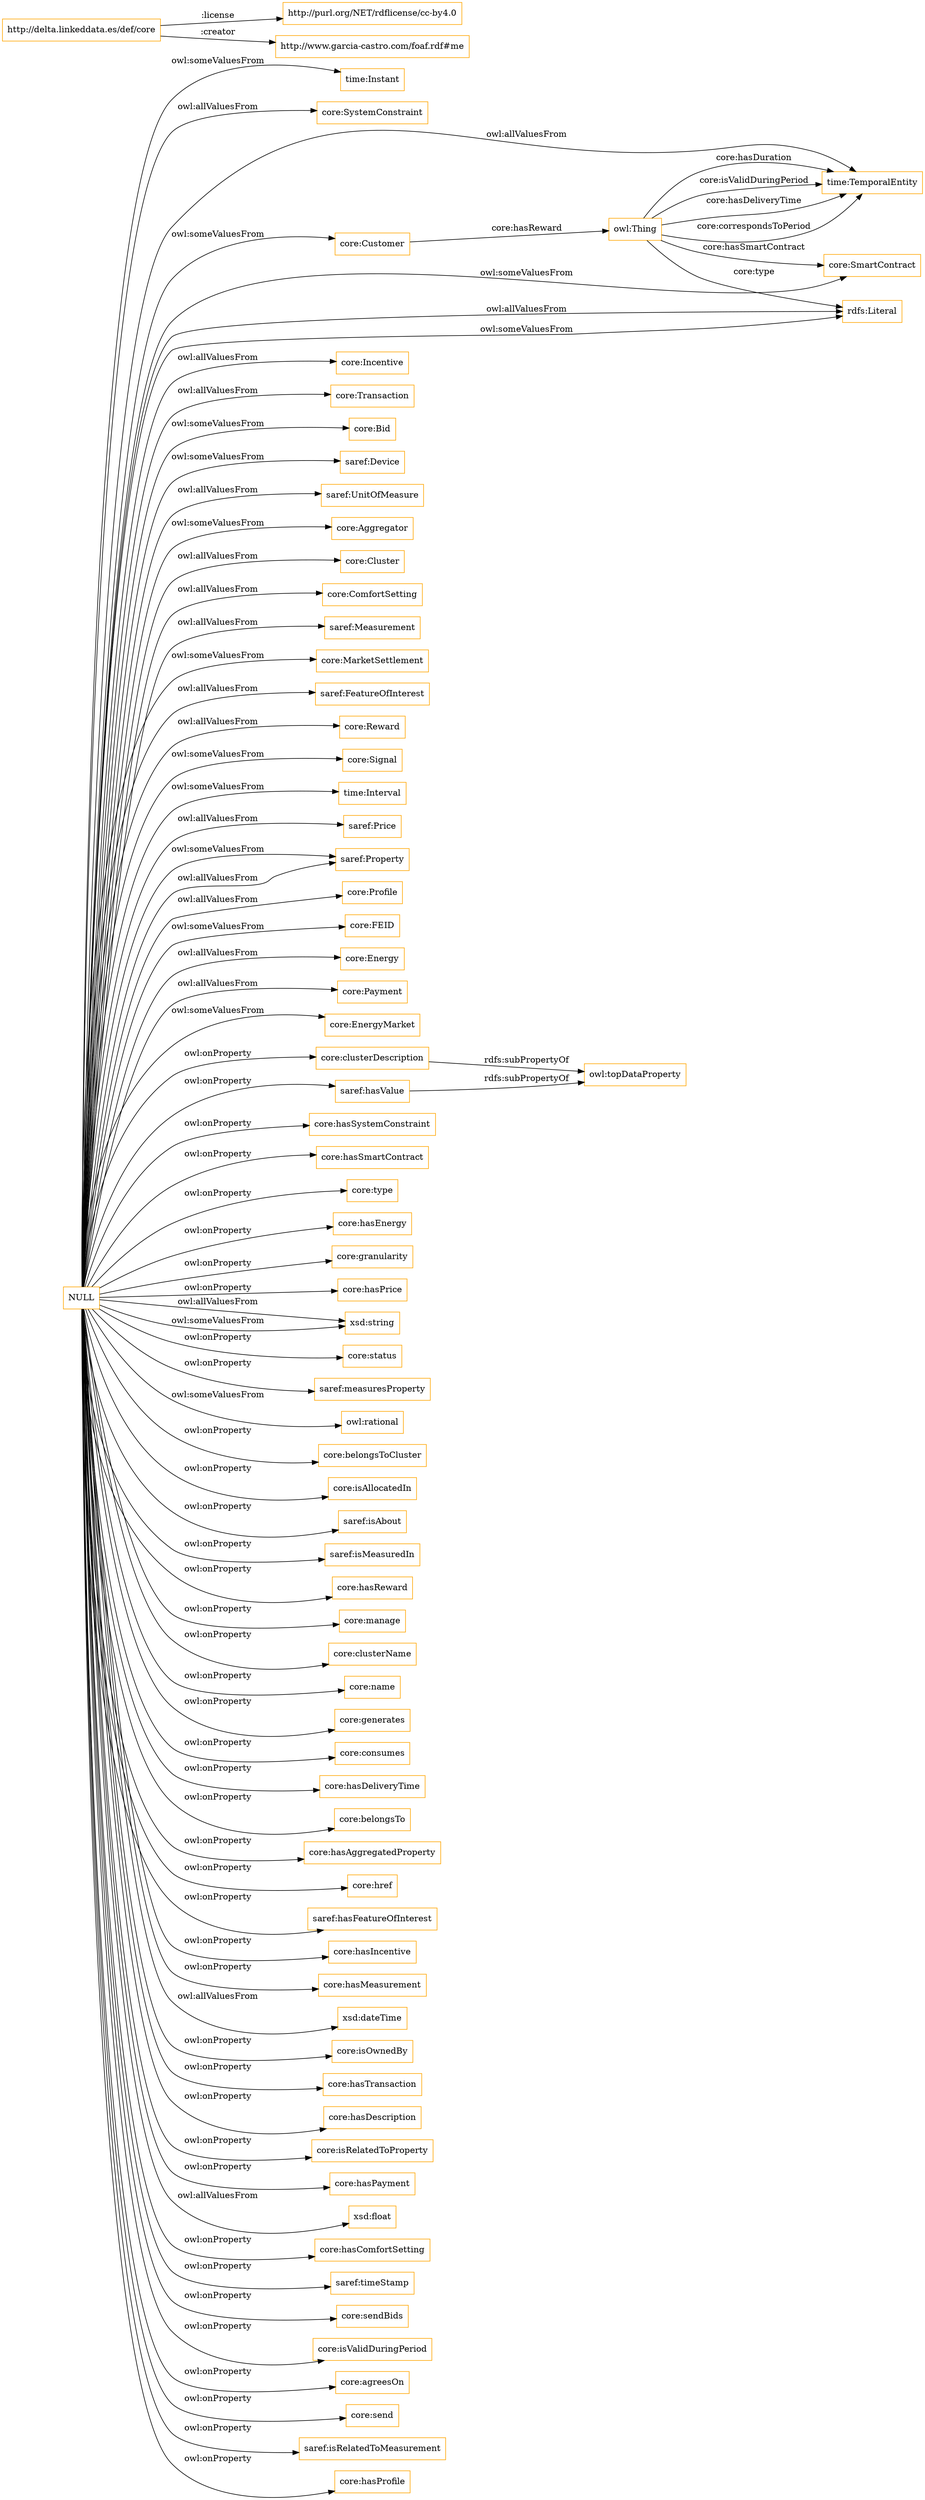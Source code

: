 digraph ar2dtool_diagram { 
rankdir=LR;
size="1501"
node [shape = rectangle, color="orange"]; "time:Instant" "core:SystemConstraint" "core:Customer" "core:Incentive" "core:Transaction" "core:Bid" "saref:Device" "saref:UnitOfMeasure" "core:Aggregator" "core:Cluster" "core:ComfortSetting" "saref:Measurement" "core:MarketSettlement" "saref:FeatureOfInterest" "core:Reward" "core:Signal" "time:Interval" "time:TemporalEntity" "core:SmartContract" "saref:Price" "saref:Property" "core:Profile" "core:FEID" "core:Energy" "core:Payment" "core:EnergyMarket" ; /*classes style*/
	"http://delta.linkeddata.es/def/core" -> "http://purl.org/NET/rdflicense/cc-by4.0" [ label = ":license" ];
	"http://delta.linkeddata.es/def/core" -> "http://www.garcia-castro.com/foaf.rdf#me" [ label = ":creator" ];
	"saref:hasValue" -> "owl:topDataProperty" [ label = "rdfs:subPropertyOf" ];
	"core:clusterDescription" -> "owl:topDataProperty" [ label = "rdfs:subPropertyOf" ];
	"NULL" -> "core:ComfortSetting" [ label = "owl:allValuesFrom" ];
	"NULL" -> "saref:Price" [ label = "owl:allValuesFrom" ];
	"NULL" -> "core:hasSystemConstraint" [ label = "owl:onProperty" ];
	"NULL" -> "core:hasSmartContract" [ label = "owl:onProperty" ];
	"NULL" -> "core:type" [ label = "owl:onProperty" ];
	"NULL" -> "core:hasEnergy" [ label = "owl:onProperty" ];
	"NULL" -> "time:TemporalEntity" [ label = "owl:allValuesFrom" ];
	"NULL" -> "core:granularity" [ label = "owl:onProperty" ];
	"NULL" -> "saref:FeatureOfInterest" [ label = "owl:allValuesFrom" ];
	"NULL" -> "saref:UnitOfMeasure" [ label = "owl:allValuesFrom" ];
	"NULL" -> "saref:Measurement" [ label = "owl:allValuesFrom" ];
	"NULL" -> "core:Profile" [ label = "owl:allValuesFrom" ];
	"NULL" -> "core:Reward" [ label = "owl:allValuesFrom" ];
	"NULL" -> "core:hasPrice" [ label = "owl:onProperty" ];
	"NULL" -> "xsd:string" [ label = "owl:allValuesFrom" ];
	"NULL" -> "core:status" [ label = "owl:onProperty" ];
	"NULL" -> "core:Signal" [ label = "owl:someValuesFrom" ];
	"NULL" -> "saref:measuresProperty" [ label = "owl:onProperty" ];
	"NULL" -> "saref:hasValue" [ label = "owl:onProperty" ];
	"NULL" -> "owl:rational" [ label = "owl:someValuesFrom" ];
	"NULL" -> "core:belongsToCluster" [ label = "owl:onProperty" ];
	"NULL" -> "core:isAllocatedIn" [ label = "owl:onProperty" ];
	"NULL" -> "saref:isAbout" [ label = "owl:onProperty" ];
	"NULL" -> "saref:isMeasuredIn" [ label = "owl:onProperty" ];
	"NULL" -> "core:hasReward" [ label = "owl:onProperty" ];
	"NULL" -> "core:manage" [ label = "owl:onProperty" ];
	"NULL" -> "core:clusterName" [ label = "owl:onProperty" ];
	"NULL" -> "core:Payment" [ label = "owl:allValuesFrom" ];
	"NULL" -> "core:name" [ label = "owl:onProperty" ];
	"NULL" -> "core:Energy" [ label = "owl:allValuesFrom" ];
	"NULL" -> "core:generates" [ label = "owl:onProperty" ];
	"NULL" -> "saref:Property" [ label = "owl:someValuesFrom" ];
	"NULL" -> "core:Aggregator" [ label = "owl:someValuesFrom" ];
	"NULL" -> "core:Incentive" [ label = "owl:allValuesFrom" ];
	"NULL" -> "core:MarketSettlement" [ label = "owl:someValuesFrom" ];
	"NULL" -> "core:consumes" [ label = "owl:onProperty" ];
	"NULL" -> "core:hasDeliveryTime" [ label = "owl:onProperty" ];
	"NULL" -> "core:belongsTo" [ label = "owl:onProperty" ];
	"NULL" -> "core:hasAggregatedProperty" [ label = "owl:onProperty" ];
	"NULL" -> "core:EnergyMarket" [ label = "owl:someValuesFrom" ];
	"NULL" -> "rdfs:Literal" [ label = "owl:someValuesFrom" ];
	"NULL" -> "core:href" [ label = "owl:onProperty" ];
	"NULL" -> "saref:hasFeatureOfInterest" [ label = "owl:onProperty" ];
	"NULL" -> "core:FEID" [ label = "owl:someValuesFrom" ];
	"NULL" -> "saref:Device" [ label = "owl:someValuesFrom" ];
	"NULL" -> "core:hasIncentive" [ label = "owl:onProperty" ];
	"NULL" -> "core:Customer" [ label = "owl:someValuesFrom" ];
	"NULL" -> "core:Transaction" [ label = "owl:allValuesFrom" ];
	"NULL" -> "core:hasMeasurement" [ label = "owl:onProperty" ];
	"NULL" -> "xsd:dateTime" [ label = "owl:allValuesFrom" ];
	"NULL" -> "core:isOwnedBy" [ label = "owl:onProperty" ];
	"NULL" -> "core:hasTransaction" [ label = "owl:onProperty" ];
	"NULL" -> "core:hasDescription" [ label = "owl:onProperty" ];
	"NULL" -> "core:SystemConstraint" [ label = "owl:allValuesFrom" ];
	"NULL" -> "core:clusterDescription" [ label = "owl:onProperty" ];
	"NULL" -> "core:isRelatedToProperty" [ label = "owl:onProperty" ];
	"NULL" -> "core:hasPayment" [ label = "owl:onProperty" ];
	"NULL" -> "xsd:float" [ label = "owl:allValuesFrom" ];
	"NULL" -> "core:Cluster" [ label = "owl:allValuesFrom" ];
	"NULL" -> "core:hasComfortSetting" [ label = "owl:onProperty" ];
	"NULL" -> "saref:timeStamp" [ label = "owl:onProperty" ];
	"NULL" -> "core:sendBids" [ label = "owl:onProperty" ];
	"NULL" -> "core:isValidDuringPeriod" [ label = "owl:onProperty" ];
	"NULL" -> "time:Instant" [ label = "owl:someValuesFrom" ];
	"NULL" -> "saref:Property" [ label = "owl:allValuesFrom" ];
	"NULL" -> "core:agreesOn" [ label = "owl:onProperty" ];
	"NULL" -> "core:send" [ label = "owl:onProperty" ];
	"NULL" -> "core:SmartContract" [ label = "owl:someValuesFrom" ];
	"NULL" -> "rdfs:Literal" [ label = "owl:allValuesFrom" ];
	"NULL" -> "saref:isRelatedToMeasurement" [ label = "owl:onProperty" ];
	"NULL" -> "core:Bid" [ label = "owl:someValuesFrom" ];
	"NULL" -> "time:Interval" [ label = "owl:someValuesFrom" ];
	"NULL" -> "core:hasProfile" [ label = "owl:onProperty" ];
	"NULL" -> "xsd:string" [ label = "owl:someValuesFrom" ];
	"owl:Thing" -> "core:SmartContract" [ label = "core:hasSmartContract" ];
	"owl:Thing" -> "time:TemporalEntity" [ label = "core:hasDeliveryTime" ];
	"owl:Thing" -> "time:TemporalEntity" [ label = "core:correspondsToPeriod" ];
	"owl:Thing" -> "time:TemporalEntity" [ label = "core:hasDuration" ];
	"owl:Thing" -> "rdfs:Literal" [ label = "core:type" ];
	"core:Customer" -> "owl:Thing" [ label = "core:hasReward" ];
	"owl:Thing" -> "time:TemporalEntity" [ label = "core:isValidDuringPeriod" ];

}
